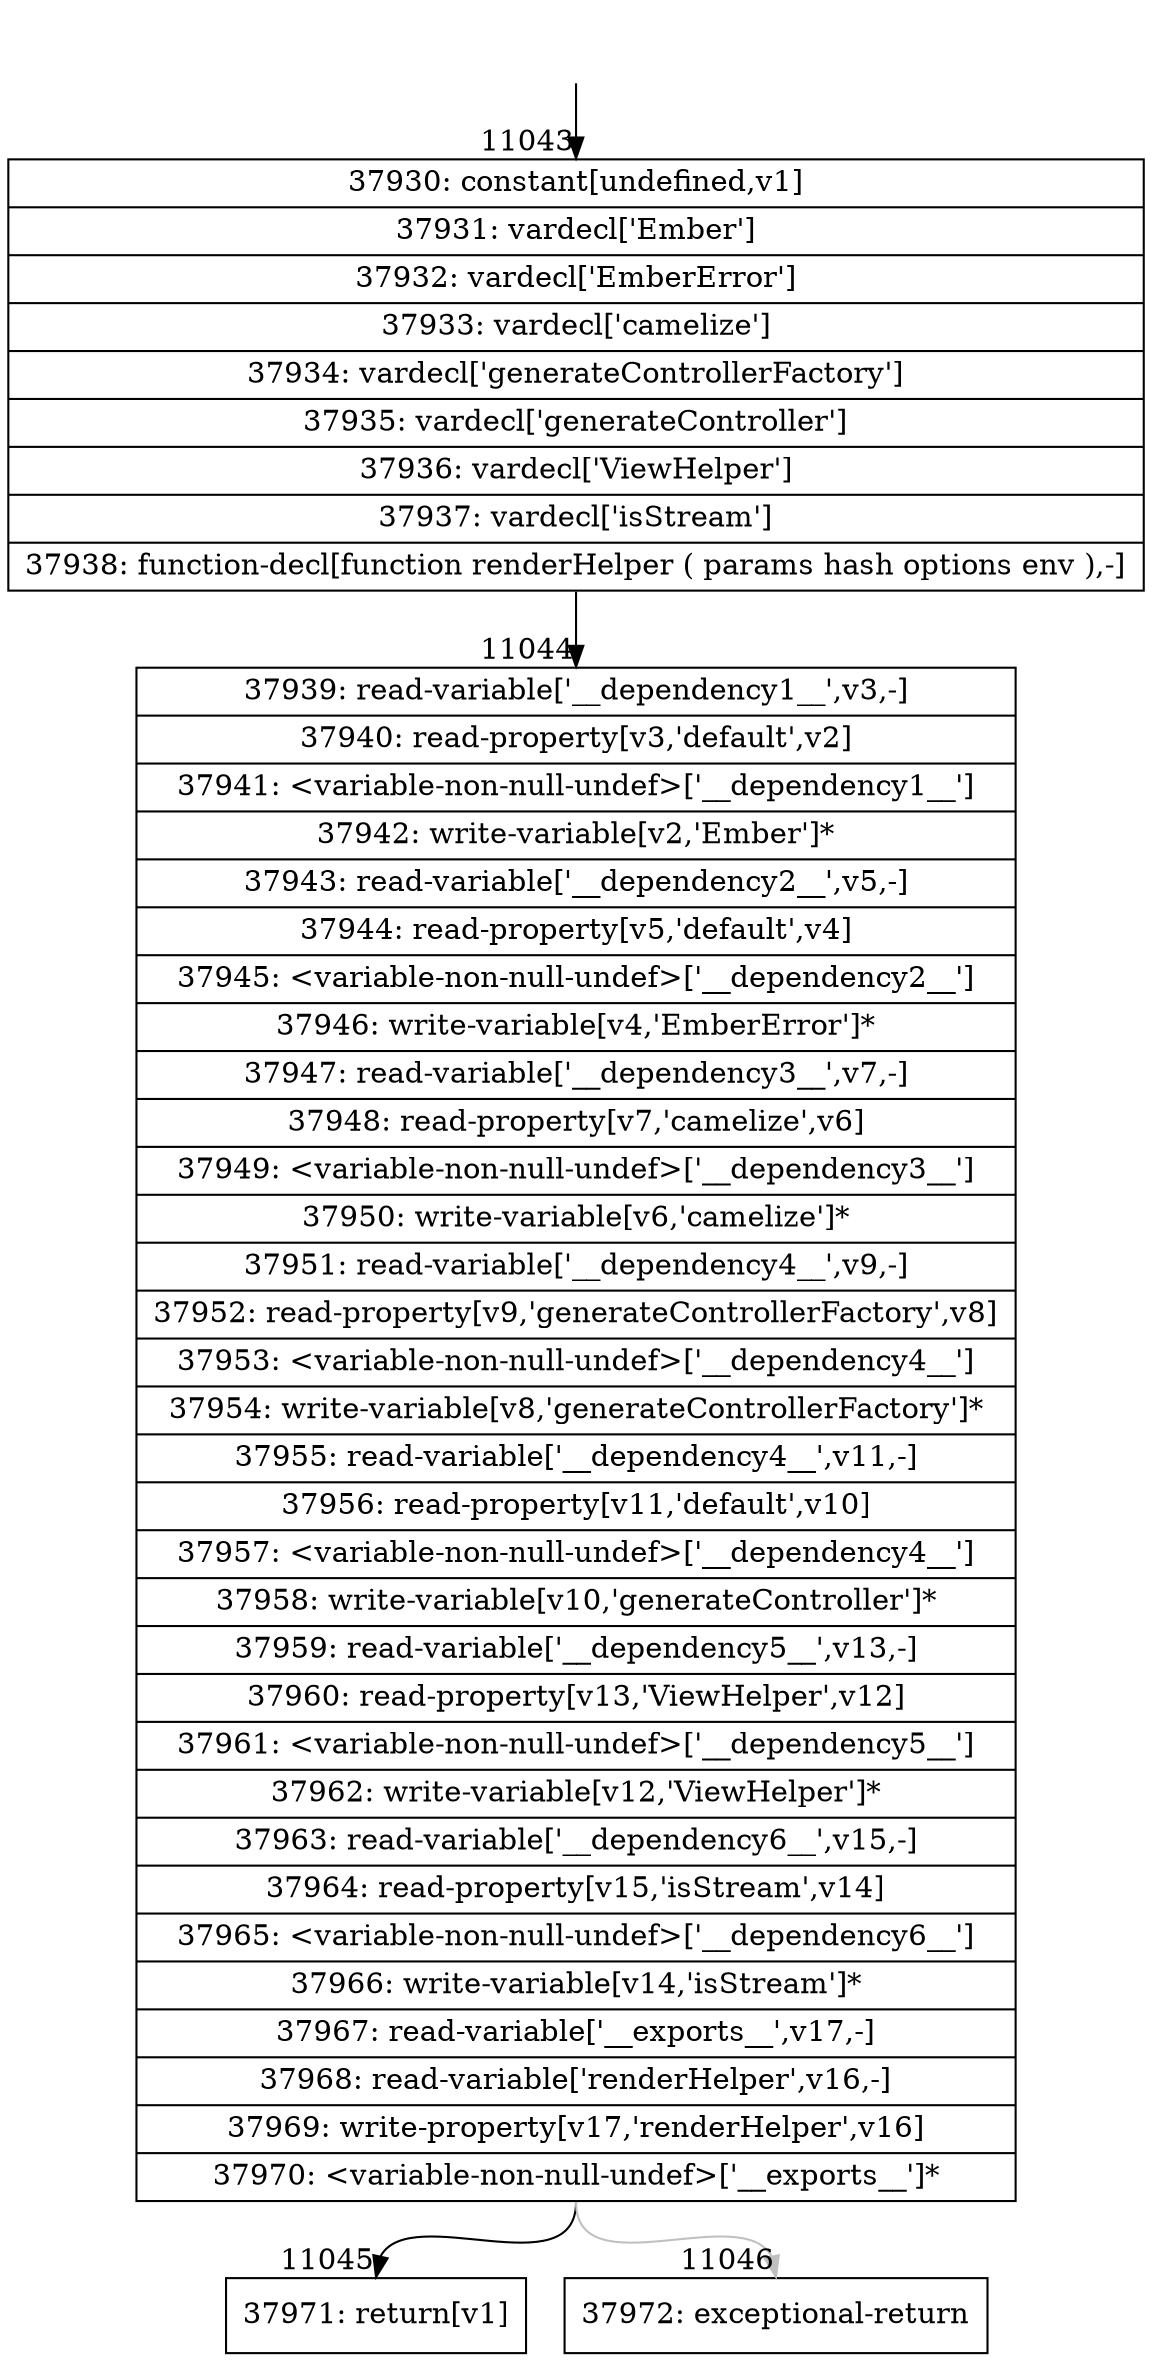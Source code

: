 digraph {
rankdir="TD"
BB_entry914[shape=none,label=""];
BB_entry914 -> BB11043 [tailport=s, headport=n, headlabel="    11043"]
BB11043 [shape=record label="{37930: constant[undefined,v1]|37931: vardecl['Ember']|37932: vardecl['EmberError']|37933: vardecl['camelize']|37934: vardecl['generateControllerFactory']|37935: vardecl['generateController']|37936: vardecl['ViewHelper']|37937: vardecl['isStream']|37938: function-decl[function renderHelper ( params hash options env ),-]}" ] 
BB11043 -> BB11044 [tailport=s, headport=n, headlabel="      11044"]
BB11044 [shape=record label="{37939: read-variable['__dependency1__',v3,-]|37940: read-property[v3,'default',v2]|37941: \<variable-non-null-undef\>['__dependency1__']|37942: write-variable[v2,'Ember']*|37943: read-variable['__dependency2__',v5,-]|37944: read-property[v5,'default',v4]|37945: \<variable-non-null-undef\>['__dependency2__']|37946: write-variable[v4,'EmberError']*|37947: read-variable['__dependency3__',v7,-]|37948: read-property[v7,'camelize',v6]|37949: \<variable-non-null-undef\>['__dependency3__']|37950: write-variable[v6,'camelize']*|37951: read-variable['__dependency4__',v9,-]|37952: read-property[v9,'generateControllerFactory',v8]|37953: \<variable-non-null-undef\>['__dependency4__']|37954: write-variable[v8,'generateControllerFactory']*|37955: read-variable['__dependency4__',v11,-]|37956: read-property[v11,'default',v10]|37957: \<variable-non-null-undef\>['__dependency4__']|37958: write-variable[v10,'generateController']*|37959: read-variable['__dependency5__',v13,-]|37960: read-property[v13,'ViewHelper',v12]|37961: \<variable-non-null-undef\>['__dependency5__']|37962: write-variable[v12,'ViewHelper']*|37963: read-variable['__dependency6__',v15,-]|37964: read-property[v15,'isStream',v14]|37965: \<variable-non-null-undef\>['__dependency6__']|37966: write-variable[v14,'isStream']*|37967: read-variable['__exports__',v17,-]|37968: read-variable['renderHelper',v16,-]|37969: write-property[v17,'renderHelper',v16]|37970: \<variable-non-null-undef\>['__exports__']*}" ] 
BB11044 -> BB11045 [tailport=s, headport=n, headlabel="      11045"]
BB11044 -> BB11046 [tailport=s, headport=n, color=gray, headlabel="      11046"]
BB11045 [shape=record label="{37971: return[v1]}" ] 
BB11046 [shape=record label="{37972: exceptional-return}" ] 
//#$~ 20070
}
